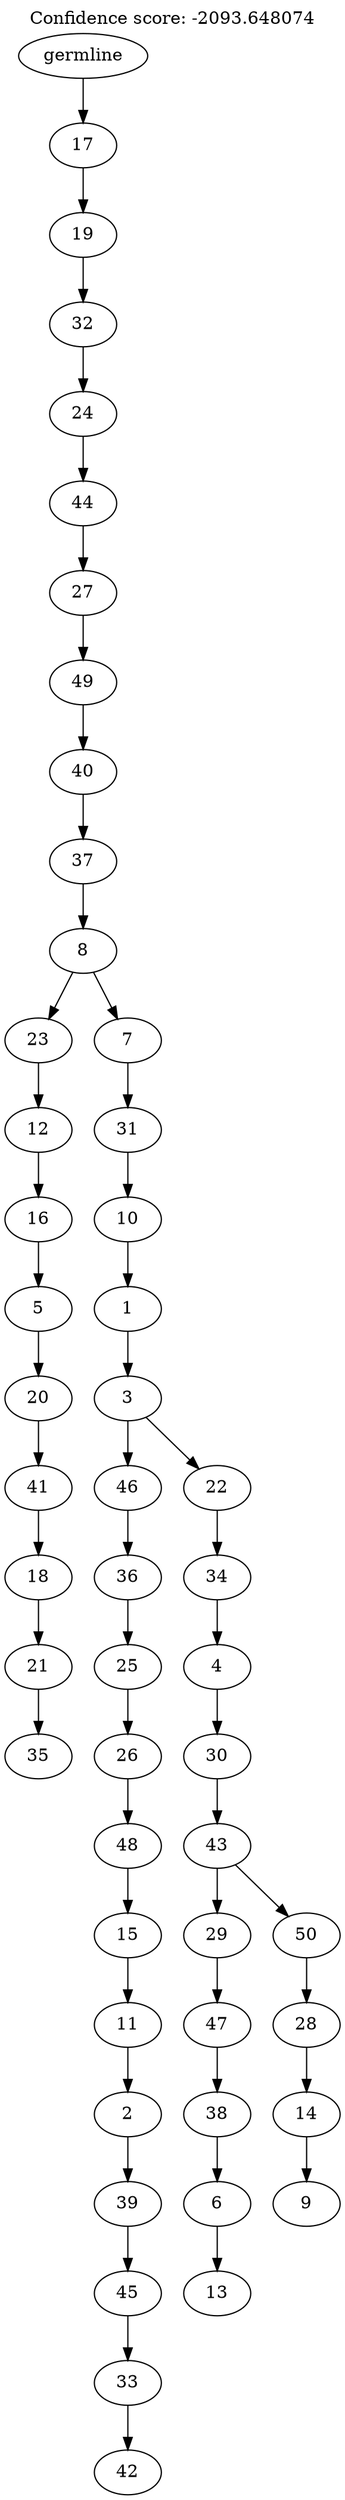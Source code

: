 digraph g {
	"49" -> "50";
	"50" [label="35"];
	"48" -> "49";
	"49" [label="21"];
	"47" -> "48";
	"48" [label="18"];
	"46" -> "47";
	"47" [label="41"];
	"45" -> "46";
	"46" [label="20"];
	"44" -> "45";
	"45" [label="5"];
	"43" -> "44";
	"44" [label="16"];
	"42" -> "43";
	"43" [label="12"];
	"40" -> "41";
	"41" [label="42"];
	"39" -> "40";
	"40" [label="33"];
	"38" -> "39";
	"39" [label="45"];
	"37" -> "38";
	"38" [label="39"];
	"36" -> "37";
	"37" [label="2"];
	"35" -> "36";
	"36" [label="11"];
	"34" -> "35";
	"35" [label="15"];
	"33" -> "34";
	"34" [label="48"];
	"32" -> "33";
	"33" [label="26"];
	"31" -> "32";
	"32" [label="25"];
	"30" -> "31";
	"31" [label="36"];
	"28" -> "29";
	"29" [label="13"];
	"27" -> "28";
	"28" [label="6"];
	"26" -> "27";
	"27" [label="38"];
	"25" -> "26";
	"26" [label="47"];
	"23" -> "24";
	"24" [label="9"];
	"22" -> "23";
	"23" [label="14"];
	"21" -> "22";
	"22" [label="28"];
	"20" -> "21";
	"21" [label="50"];
	"20" -> "25";
	"25" [label="29"];
	"19" -> "20";
	"20" [label="43"];
	"18" -> "19";
	"19" [label="30"];
	"17" -> "18";
	"18" [label="4"];
	"16" -> "17";
	"17" [label="34"];
	"15" -> "16";
	"16" [label="22"];
	"15" -> "30";
	"30" [label="46"];
	"14" -> "15";
	"15" [label="3"];
	"13" -> "14";
	"14" [label="1"];
	"12" -> "13";
	"13" [label="10"];
	"11" -> "12";
	"12" [label="31"];
	"10" -> "11";
	"11" [label="7"];
	"10" -> "42";
	"42" [label="23"];
	"9" -> "10";
	"10" [label="8"];
	"8" -> "9";
	"9" [label="37"];
	"7" -> "8";
	"8" [label="40"];
	"6" -> "7";
	"7" [label="49"];
	"5" -> "6";
	"6" [label="27"];
	"4" -> "5";
	"5" [label="44"];
	"3" -> "4";
	"4" [label="24"];
	"2" -> "3";
	"3" [label="32"];
	"1" -> "2";
	"2" [label="19"];
	"0" -> "1";
	"1" [label="17"];
	"0" [label="germline"];
	labelloc="t";
	label="Confidence score: -2093.648074";
}
